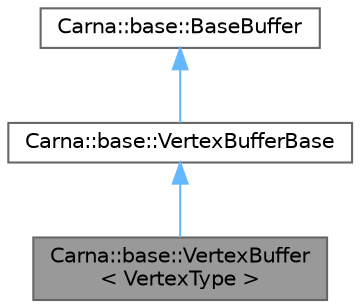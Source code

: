 digraph "Carna::base::VertexBuffer&lt; VertexType &gt;"
{
 // LATEX_PDF_SIZE
  bgcolor="transparent";
  edge [fontname=Helvetica,fontsize=10,labelfontname=Helvetica,labelfontsize=10];
  node [fontname=Helvetica,fontsize=10,shape=box,height=0.2,width=0.4];
  Node1 [id="Node000001",label="Carna::base::VertexBuffer\l\< VertexType \>",height=0.2,width=0.4,color="gray40", fillcolor="grey60", style="filled", fontcolor="black",tooltip="Specializes VertexBufferBase for particular VertexType."];
  Node2 -> Node1 [id="edge1_Node000001_Node000002",dir="back",color="steelblue1",style="solid",tooltip=" "];
  Node2 [id="Node000002",label="Carna::base::VertexBufferBase",height=0.2,width=0.4,color="gray40", fillcolor="white", style="filled",URL="$classCarna_1_1base_1_1VertexBufferBase.html",tooltip="Maintains GL_ARRAY_BUFFER object that holds vertices. This class realizes the RAII-idiom."];
  Node3 -> Node2 [id="edge2_Node000002_Node000003",dir="back",color="steelblue1",style="solid",tooltip=" "];
  Node3 [id="Node000003",label="Carna::base::BaseBuffer",height=0.2,width=0.4,color="gray40", fillcolor="white", style="filled",URL="$classCarna_1_1base_1_1BaseBuffer.html",tooltip="Implements OpenGL buffer objects maintenance RAII base class."];
}
